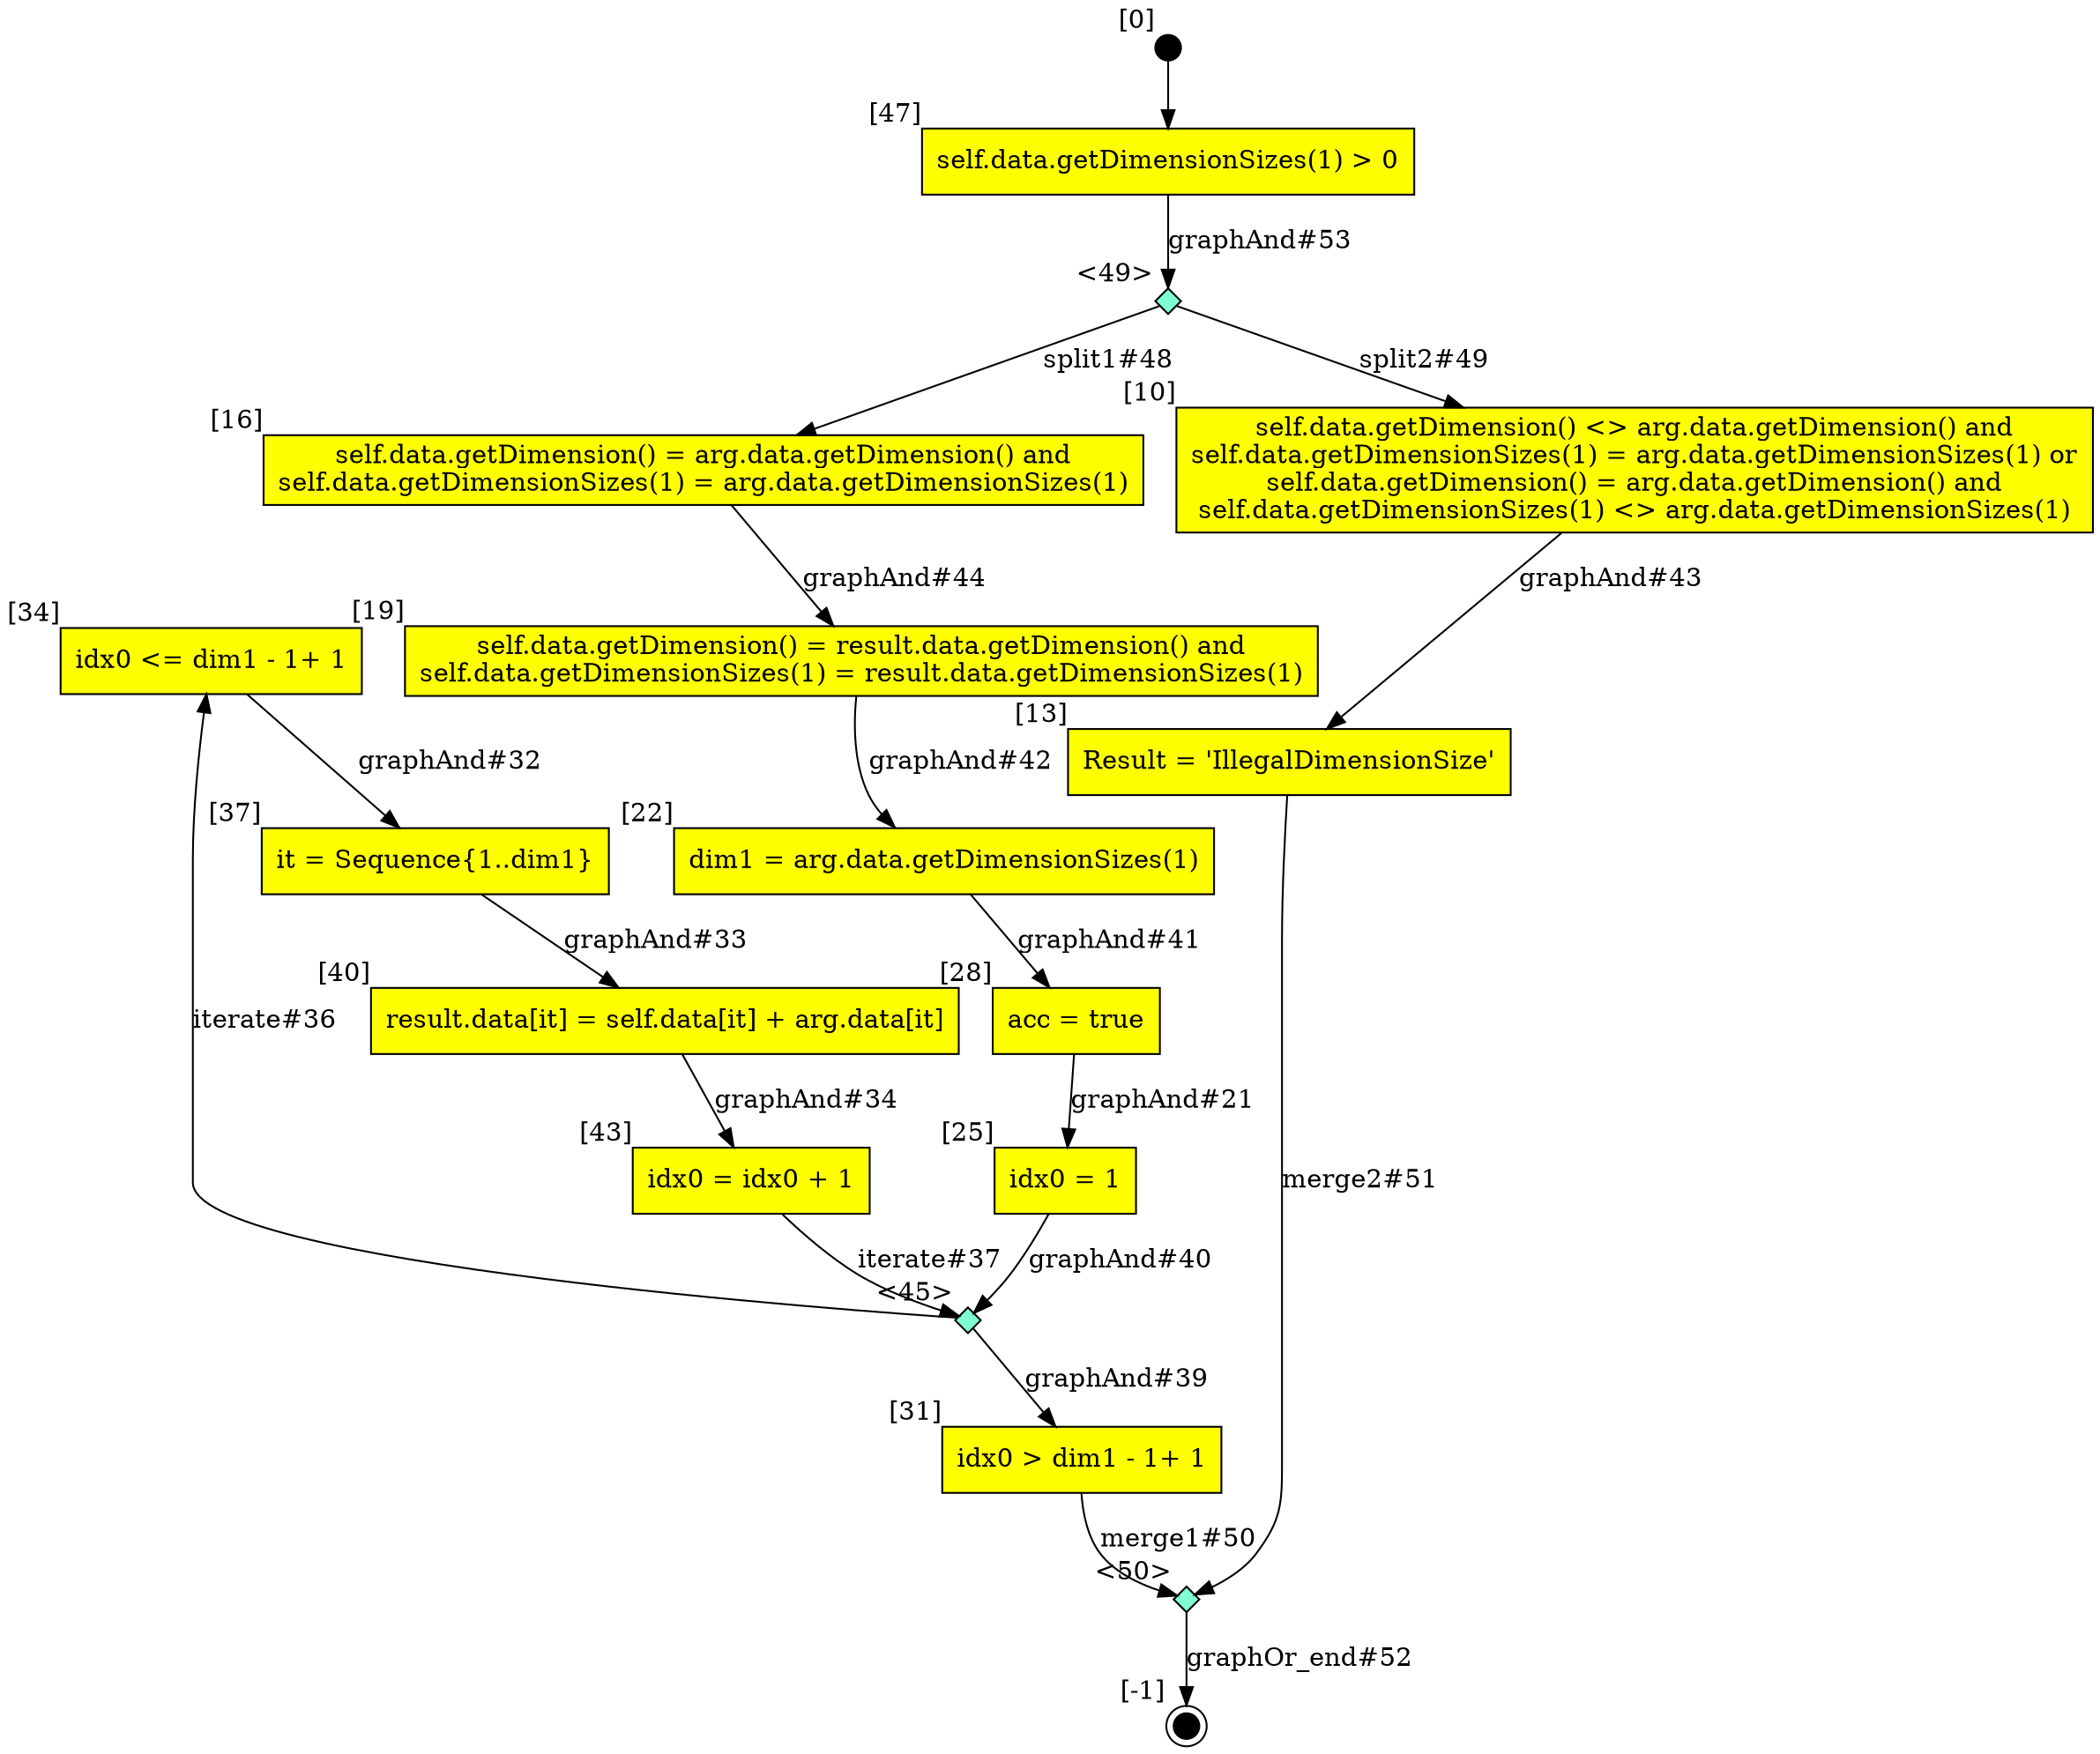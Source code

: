 digraph CLG {
  34 [shape="box", label="idx0 <= dim1 - 1+ 1", style=filled, fillcolor=yellow, xlabel="[34]"];
  37 [shape="box", label="it = Sequence{1..dim1}", style=filled, fillcolor=yellow, xlabel="[37]"];
  40 [shape="box", label="result.data[it] = self.data[it] + arg.data[it]", style=filled, fillcolor=yellow, xlabel="[40]"];
  10 [shape="box", label="self.data.getDimension() <> arg.data.getDimension() and
self.data.getDimensionSizes(1) = arg.data.getDimensionSizes(1) or
self.data.getDimension() = arg.data.getDimension() and
self.data.getDimensionSizes(1) <> arg.data.getDimensionSizes(1)
", style=filled, fillcolor=yellow, xlabel="[10]"];
  43 [shape="box", label="idx0 = idx0 + 1", style=filled, fillcolor=yellow, xlabel="[43]"];
  45 [shape="diamond", label="", xlabel="<45>", style=filled, fillcolor=aquamarine, fixedsize=true, width=.2, height=.2];
  13 [shape="box", label="Result = 'IllegalDimensionSize'", style=filled, fillcolor=yellow, xlabel="[13]"];
  46 [style=filled, fillcolor=black, shape="circle", label="", fixedsize=true, width=.2, height=.2, xlabel="[0]"];
  14 [style=filled, fillcolor=black, shape="doublecircle", label="", fixedsize=true, width=.2, height=.2, xlabel="[-1]"];
  47 [shape="box", label="self.data.getDimensionSizes(1) > 0", style=filled, fillcolor=yellow, xlabel="[47]"];
  16 [shape="box", label="self.data.getDimension() = arg.data.getDimension() and
self.data.getDimensionSizes(1) = arg.data.getDimensionSizes(1)
", style=filled, fillcolor=yellow, xlabel="[16]"];
  49 [shape="diamond", label="", xlabel="<49>", style=filled, fillcolor=aquamarine, fixedsize=true, width=.2, height=.2];
  50 [shape="diamond", label="", xlabel="<50>", style=filled, fillcolor=aquamarine, fixedsize=true, width=.2, height=.2];
  19 [shape="box", label="self.data.getDimension() = result.data.getDimension() and
self.data.getDimensionSizes(1) = result.data.getDimensionSizes(1)
", style=filled, fillcolor=yellow, xlabel="[19]"];
  22 [shape="box", label="dim1 = arg.data.getDimensionSizes(1)", style=filled, fillcolor=yellow, xlabel="[22]"];
  25 [shape="box", label="idx0 = 1", style=filled, fillcolor=yellow, xlabel="[25]"];
  28 [shape="box", label="acc = true", style=filled, fillcolor=yellow, xlabel="[28]"];
  31 [shape="box", label="idx0 > dim1 - 1+ 1", style=filled, fillcolor=yellow, xlabel="[31]"];
  34 -> 37[label="graphAnd#32"];
  37 -> 40[label="graphAnd#33"];
  40 -> 43[label="graphAnd#34"];
  45 -> 34[label="iterate#36"];
  43 -> 45[label="iterate#37"];
  45 -> 31[label="graphAnd#39"];
  25 -> 45[label="graphAnd#40"];
  22 -> 28[label="graphAnd#41"];
  19 -> 22[label="graphAnd#42"];
  10 -> 13[label="graphAnd#43"];
  16 -> 19[label="graphAnd#44"];
  46 -> 47;
  49 -> 16[label="split1#48"];
  49 -> 10[label="split2#49"];
  31 -> 50[label="merge1#50"];
  13 -> 50[label="merge2#51"];
  50 -> 14[label="graphOr_end#52"];
  47 -> 49[label="graphAnd#53"];
  28 -> 25[label="graphAnd#21"];
}
